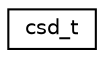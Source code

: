 digraph "Graphical Class Hierarchy"
{
  edge [fontname="Helvetica",fontsize="10",labelfontname="Helvetica",labelfontsize="10"];
  node [fontname="Helvetica",fontsize="10",shape=record];
  rankdir="LR";
  Node0 [label="csd_t",height=0.2,width=0.4,color="black", fillcolor="white", style="filled",URL="$unioncsd__t.html"];
}
